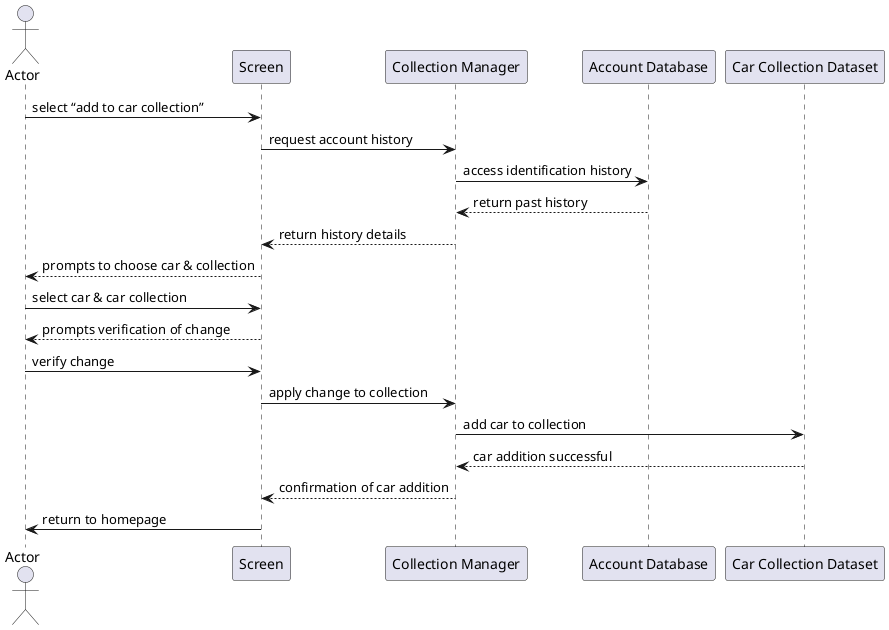 @startuml
actor Actor as actor1
participant “Screen” as display
participant “Collection Manager” as CM
participant “Account Database” as AD
participant “Car Collection Dataset” as CCD
actor1 -> display: select “add to car collection”
display-> CM: request account history
CM  -> AD:  access identification history
AD --> CM: return past history
CM --> display: return history details
display --> actor1: prompts to choose car & collection
actor1 -> display: select car & car collection
display --> actor1: prompts verification of change
actor1 -> display: verify change
display -> CM: apply change to collection
CM -> CCD: add car to collection
CCD --> CM: car addition successful
CM --> display: confirmation of car addition
display -> actor1: return to homepage
@enduml
